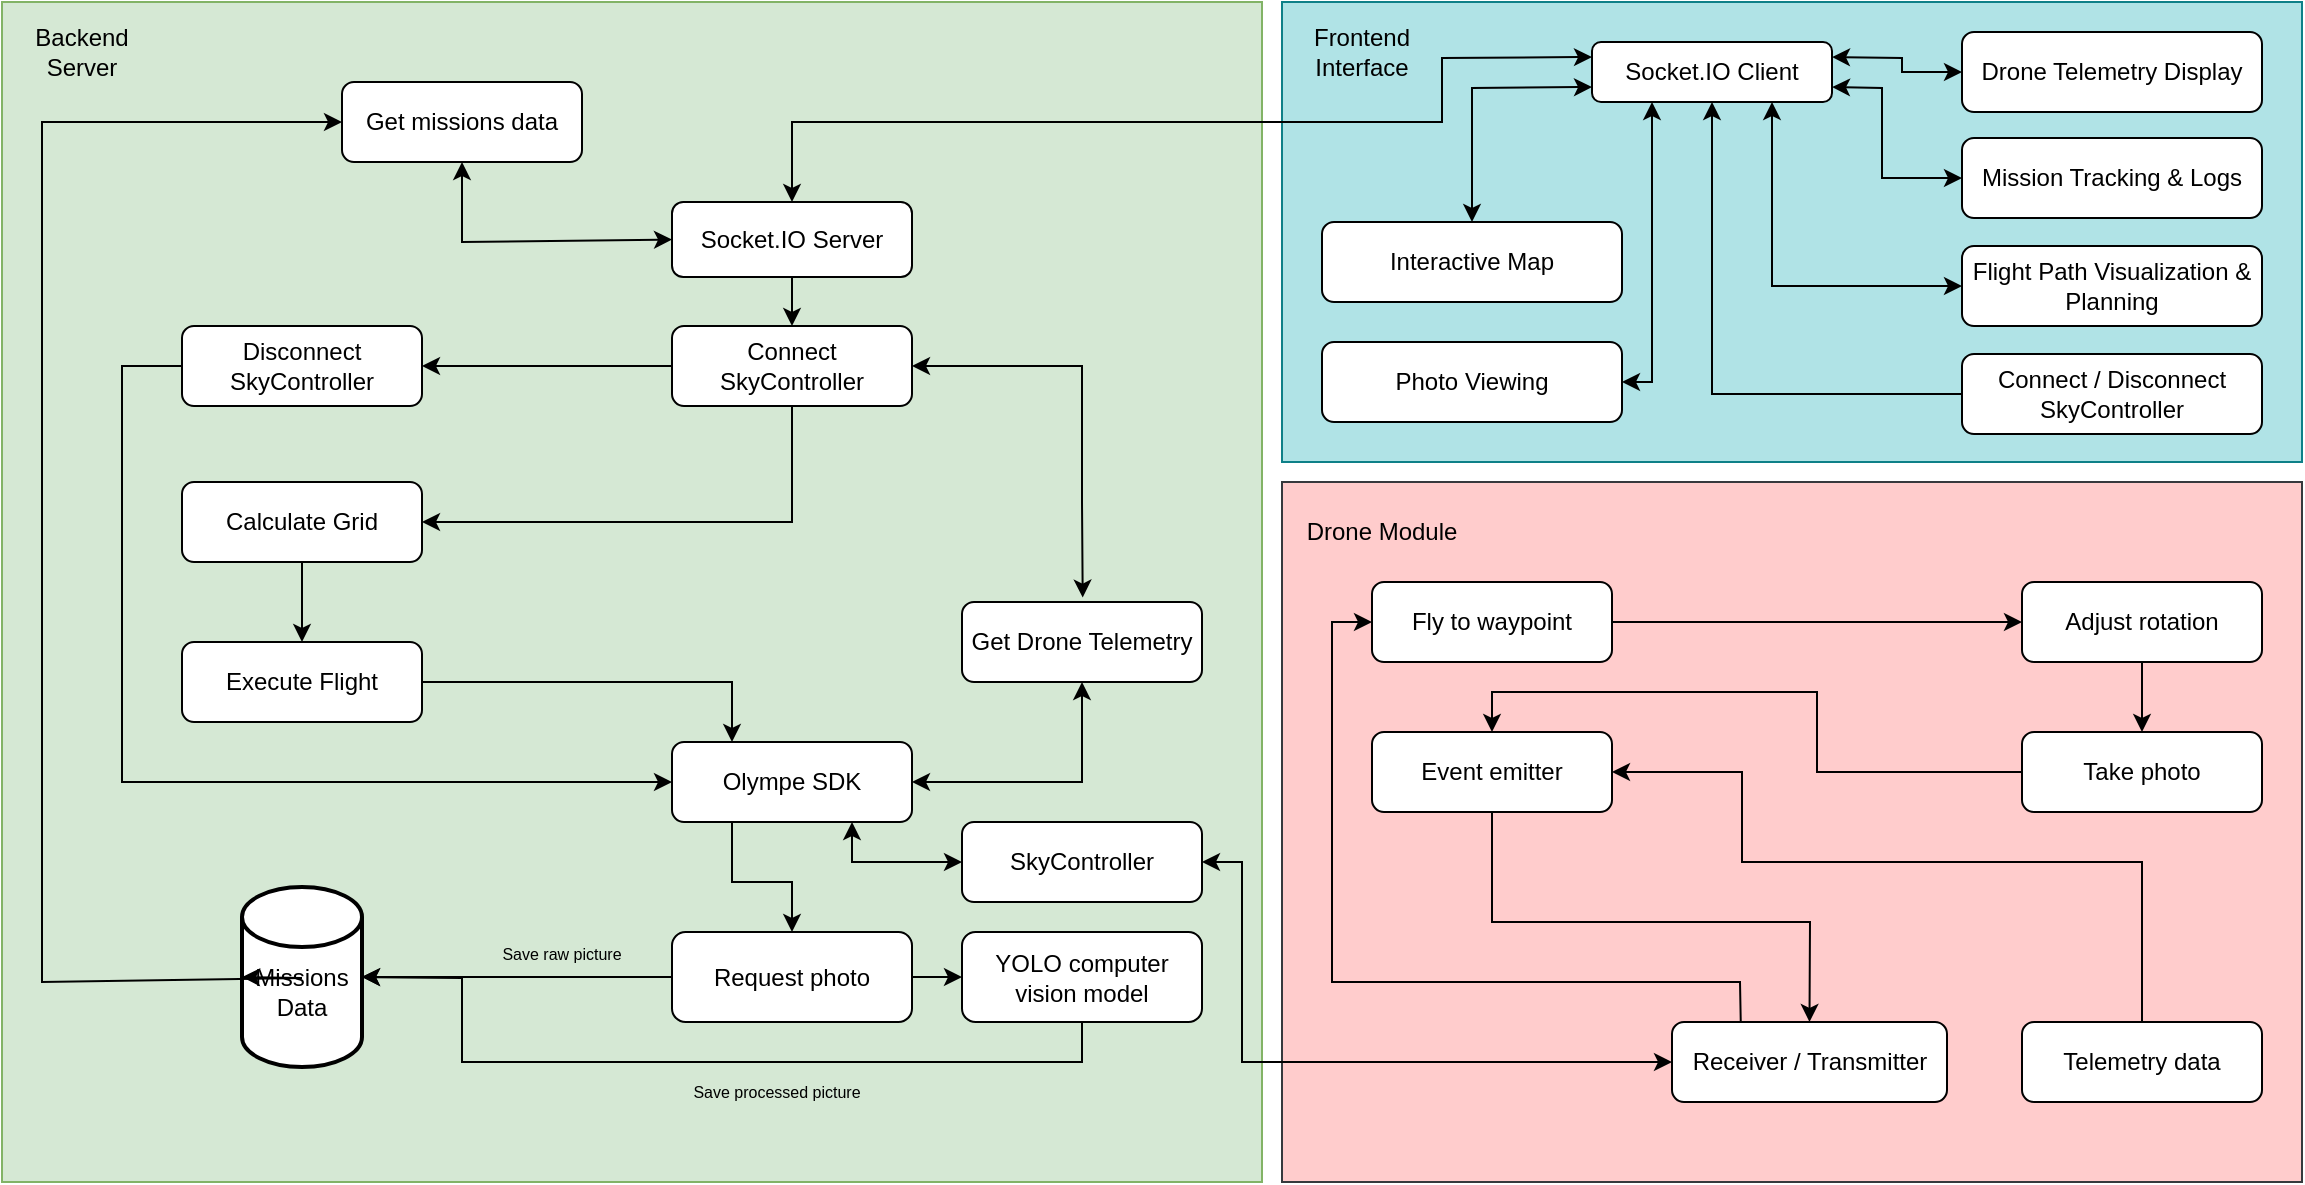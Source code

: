 <mxfile version="27.0.6">
  <diagram id="C5RBs43oDa-KdzZeNtuy" name="Page-1">
    <mxGraphModel dx="1663" dy="547" grid="1" gridSize="10" guides="1" tooltips="1" connect="1" arrows="1" fold="1" page="1" pageScale="1" pageWidth="827" pageHeight="1169" math="0" shadow="0">
      <root>
        <mxCell id="WIyWlLk6GJQsqaUBKTNV-0" />
        <mxCell id="WIyWlLk6GJQsqaUBKTNV-1" parent="WIyWlLk6GJQsqaUBKTNV-0" />
        <mxCell id="asMy0PvWTPp3YbjhJUl--8" value="" style="rounded=0;whiteSpace=wrap;html=1;fillColor=#b0e3e6;strokeColor=#0e8088;" parent="WIyWlLk6GJQsqaUBKTNV-1" vertex="1">
          <mxGeometry x="150" y="210" width="510" height="230" as="geometry" />
        </mxCell>
        <mxCell id="asMy0PvWTPp3YbjhJUl--15" value="" style="rounded=0;whiteSpace=wrap;html=1;fillColor=#d5e8d4;strokeColor=#82b366;labelBackgroundColor=none;" parent="WIyWlLk6GJQsqaUBKTNV-1" vertex="1">
          <mxGeometry x="-490" y="210" width="630" height="590" as="geometry" />
        </mxCell>
        <mxCell id="asMy0PvWTPp3YbjhJUl--16" value="" style="rounded=0;whiteSpace=wrap;html=1;fillColor=#ffcccc;strokeColor=#36393d;" parent="WIyWlLk6GJQsqaUBKTNV-1" vertex="1">
          <mxGeometry x="150" y="450" width="510" height="350" as="geometry" />
        </mxCell>
        <mxCell id="asMy0PvWTPp3YbjhJUl--17" value="Backend Server" style="text;html=1;align=center;verticalAlign=middle;whiteSpace=wrap;rounded=0;" parent="WIyWlLk6GJQsqaUBKTNV-1" vertex="1">
          <mxGeometry x="-490" y="210" width="80" height="50" as="geometry" />
        </mxCell>
        <mxCell id="asMy0PvWTPp3YbjhJUl--18" value="Frontend Interface" style="text;html=1;align=center;verticalAlign=middle;whiteSpace=wrap;rounded=0;" parent="WIyWlLk6GJQsqaUBKTNV-1" vertex="1">
          <mxGeometry x="150" y="210" width="80" height="50" as="geometry" />
        </mxCell>
        <mxCell id="asMy0PvWTPp3YbjhJUl--19" value="Drone Module" style="text;html=1;align=center;verticalAlign=middle;whiteSpace=wrap;rounded=0;" parent="WIyWlLk6GJQsqaUBKTNV-1" vertex="1">
          <mxGeometry x="160" y="450" width="80" height="50" as="geometry" />
        </mxCell>
        <mxCell id="asMy0PvWTPp3YbjhJUl--21" value="Socket.IO Client" style="rounded=1;whiteSpace=wrap;html=1;" parent="WIyWlLk6GJQsqaUBKTNV-1" vertex="1">
          <mxGeometry x="305" y="230" width="120" height="30" as="geometry" />
        </mxCell>
        <mxCell id="asMy0PvWTPp3YbjhJUl--23" value="" style="endArrow=classic;startArrow=classic;html=1;rounded=0;exitX=0.5;exitY=0;exitDx=0;exitDy=0;entryX=0;entryY=0.25;entryDx=0;entryDy=0;" parent="WIyWlLk6GJQsqaUBKTNV-1" source="asMy0PvWTPp3YbjhJUl--43" target="asMy0PvWTPp3YbjhJUl--21" edge="1">
          <mxGeometry width="50" height="50" relative="1" as="geometry">
            <mxPoint x="-35" y="245" as="sourcePoint" />
            <mxPoint x="70" y="330" as="targetPoint" />
            <Array as="points">
              <mxPoint x="-95" y="270" />
              <mxPoint x="100" y="270" />
              <mxPoint x="230" y="270" />
              <mxPoint x="230" y="238" />
            </Array>
          </mxGeometry>
        </mxCell>
        <mxCell id="asMy0PvWTPp3YbjhJUl--24" value="Photo Viewing" style="rounded=1;whiteSpace=wrap;html=1;" parent="WIyWlLk6GJQsqaUBKTNV-1" vertex="1">
          <mxGeometry x="170" y="380" width="150" height="40" as="geometry" />
        </mxCell>
        <mxCell id="asMy0PvWTPp3YbjhJUl--25" value="Mission Tracking &amp;amp; Logs" style="rounded=1;whiteSpace=wrap;html=1;" parent="WIyWlLk6GJQsqaUBKTNV-1" vertex="1">
          <mxGeometry x="490" y="278" width="150" height="40" as="geometry" />
        </mxCell>
        <mxCell id="asMy0PvWTPp3YbjhJUl--26" value="Drone Telemetry Display" style="rounded=1;whiteSpace=wrap;html=1;" parent="WIyWlLk6GJQsqaUBKTNV-1" vertex="1">
          <mxGeometry x="490" y="225" width="150" height="40" as="geometry" />
        </mxCell>
        <mxCell id="asMy0PvWTPp3YbjhJUl--27" value="Interactive Map" style="rounded=1;whiteSpace=wrap;html=1;" parent="WIyWlLk6GJQsqaUBKTNV-1" vertex="1">
          <mxGeometry x="170" y="320" width="150" height="40" as="geometry" />
        </mxCell>
        <mxCell id="asMy0PvWTPp3YbjhJUl--28" value="Flight Path Visualization &amp;amp; Planning" style="rounded=1;whiteSpace=wrap;html=1;" parent="WIyWlLk6GJQsqaUBKTNV-1" vertex="1">
          <mxGeometry x="490" y="332" width="150" height="40" as="geometry" />
        </mxCell>
        <mxCell id="asMy0PvWTPp3YbjhJUl--42" value="SkyController" style="rounded=1;whiteSpace=wrap;html=1;" parent="WIyWlLk6GJQsqaUBKTNV-1" vertex="1">
          <mxGeometry x="-10" y="620" width="120" height="40" as="geometry" />
        </mxCell>
        <mxCell id="GYYGo9g7cBHXduDntfi6-42" value="" style="edgeStyle=orthogonalEdgeStyle;rounded=0;orthogonalLoop=1;jettySize=auto;html=1;" edge="1" parent="WIyWlLk6GJQsqaUBKTNV-1" source="asMy0PvWTPp3YbjhJUl--43" target="GYYGo9g7cBHXduDntfi6-39">
          <mxGeometry relative="1" as="geometry" />
        </mxCell>
        <mxCell id="asMy0PvWTPp3YbjhJUl--43" value="Socket.IO Server" style="rounded=1;whiteSpace=wrap;html=1;" parent="WIyWlLk6GJQsqaUBKTNV-1" vertex="1">
          <mxGeometry x="-155" y="310" width="120" height="37.5" as="geometry" />
        </mxCell>
        <mxCell id="asMy0PvWTPp3YbjhJUl--48" value="&lt;div&gt;&lt;br&gt;&lt;/div&gt;&lt;div&gt;Missions Data&lt;/div&gt;" style="strokeWidth=2;html=1;shape=mxgraph.flowchart.database;whiteSpace=wrap;rounded=0;strokeColor=default;align=center;verticalAlign=middle;fontFamily=Helvetica;fontSize=12;fontColor=default;fillColor=default;" parent="WIyWlLk6GJQsqaUBKTNV-1" vertex="1">
          <mxGeometry x="-370" y="652.5" width="60" height="90" as="geometry" />
        </mxCell>
        <mxCell id="asMy0PvWTPp3YbjhJUl--63" value="Disconnect SkyController" style="rounded=1;whiteSpace=wrap;html=1;strokeColor=default;align=center;verticalAlign=middle;fontFamily=Helvetica;fontSize=12;fontColor=default;fillColor=default;" parent="WIyWlLk6GJQsqaUBKTNV-1" vertex="1">
          <mxGeometry x="-400" y="372" width="120" height="40" as="geometry" />
        </mxCell>
        <mxCell id="asMy0PvWTPp3YbjhJUl--64" value="&lt;div&gt;Olympe SDK&lt;/div&gt;" style="rounded=1;whiteSpace=wrap;html=1;strokeColor=default;align=center;verticalAlign=middle;fontFamily=Helvetica;fontSize=12;fontColor=default;fillColor=default;" parent="WIyWlLk6GJQsqaUBKTNV-1" vertex="1">
          <mxGeometry x="-155" y="580" width="120" height="40" as="geometry" />
        </mxCell>
        <mxCell id="asMy0PvWTPp3YbjhJUl--65" value="Get Drone Telemetry" style="rounded=1;whiteSpace=wrap;html=1;strokeColor=default;align=center;verticalAlign=middle;fontFamily=Helvetica;fontSize=12;fontColor=default;fillColor=default;" parent="WIyWlLk6GJQsqaUBKTNV-1" vertex="1">
          <mxGeometry x="-10" y="510" width="120" height="40" as="geometry" />
        </mxCell>
        <mxCell id="asMy0PvWTPp3YbjhJUl--141" value="" style="edgeStyle=orthogonalEdgeStyle;rounded=0;orthogonalLoop=1;jettySize=auto;html=1;fontFamily=Helvetica;fontSize=12;fontColor=default;" parent="WIyWlLk6GJQsqaUBKTNV-1" source="asMy0PvWTPp3YbjhJUl--66" target="asMy0PvWTPp3YbjhJUl--67" edge="1">
          <mxGeometry relative="1" as="geometry" />
        </mxCell>
        <mxCell id="asMy0PvWTPp3YbjhJUl--66" value="Calculate Grid" style="rounded=1;whiteSpace=wrap;html=1;strokeColor=default;align=center;verticalAlign=middle;fontFamily=Helvetica;fontSize=12;fontColor=default;fillColor=default;" parent="WIyWlLk6GJQsqaUBKTNV-1" vertex="1">
          <mxGeometry x="-400" y="450" width="120" height="40" as="geometry" />
        </mxCell>
        <mxCell id="asMy0PvWTPp3YbjhJUl--67" value="Execute Flight" style="rounded=1;whiteSpace=wrap;html=1;strokeColor=default;align=center;verticalAlign=middle;fontFamily=Helvetica;fontSize=12;fontColor=default;fillColor=default;" parent="WIyWlLk6GJQsqaUBKTNV-1" vertex="1">
          <mxGeometry x="-400" y="530" width="120" height="40" as="geometry" />
        </mxCell>
        <mxCell id="asMy0PvWTPp3YbjhJUl--82" value="" style="endArrow=classic;startArrow=classic;html=1;rounded=0;fontFamily=Helvetica;fontSize=12;fontColor=default;exitX=0.5;exitY=1;exitDx=0;exitDy=0;entryX=1;entryY=0.5;entryDx=0;entryDy=0;" parent="WIyWlLk6GJQsqaUBKTNV-1" source="asMy0PvWTPp3YbjhJUl--65" target="asMy0PvWTPp3YbjhJUl--64" edge="1">
          <mxGeometry width="50" height="50" relative="1" as="geometry">
            <mxPoint x="210" y="540" as="sourcePoint" />
            <mxPoint x="260" y="490" as="targetPoint" />
            <Array as="points">
              <mxPoint x="50" y="570" />
              <mxPoint x="50" y="600" />
            </Array>
          </mxGeometry>
        </mxCell>
        <mxCell id="asMy0PvWTPp3YbjhJUl--91" value="" style="edgeStyle=orthogonalEdgeStyle;rounded=0;orthogonalLoop=1;jettySize=auto;html=1;fontFamily=Helvetica;fontSize=12;fontColor=default;" parent="WIyWlLk6GJQsqaUBKTNV-1" source="asMy0PvWTPp3YbjhJUl--85" target="asMy0PvWTPp3YbjhJUl--86" edge="1">
          <mxGeometry relative="1" as="geometry" />
        </mxCell>
        <mxCell id="asMy0PvWTPp3YbjhJUl--85" value="Fly to waypoint" style="rounded=1;whiteSpace=wrap;html=1;strokeColor=default;align=center;verticalAlign=middle;fontFamily=Helvetica;fontSize=12;fontColor=default;fillColor=default;" parent="WIyWlLk6GJQsqaUBKTNV-1" vertex="1">
          <mxGeometry x="195" y="500" width="120" height="40" as="geometry" />
        </mxCell>
        <mxCell id="asMy0PvWTPp3YbjhJUl--92" value="" style="edgeStyle=orthogonalEdgeStyle;rounded=0;orthogonalLoop=1;jettySize=auto;html=1;fontFamily=Helvetica;fontSize=12;fontColor=default;" parent="WIyWlLk6GJQsqaUBKTNV-1" source="asMy0PvWTPp3YbjhJUl--86" target="asMy0PvWTPp3YbjhJUl--87" edge="1">
          <mxGeometry relative="1" as="geometry" />
        </mxCell>
        <mxCell id="asMy0PvWTPp3YbjhJUl--86" value="Adjust rotation" style="rounded=1;whiteSpace=wrap;html=1;strokeColor=default;align=center;verticalAlign=middle;fontFamily=Helvetica;fontSize=12;fontColor=default;fillColor=default;" parent="WIyWlLk6GJQsqaUBKTNV-1" vertex="1">
          <mxGeometry x="520" y="500" width="120" height="40" as="geometry" />
        </mxCell>
        <mxCell id="asMy0PvWTPp3YbjhJUl--93" value="" style="edgeStyle=orthogonalEdgeStyle;rounded=0;orthogonalLoop=1;jettySize=auto;html=1;fontFamily=Helvetica;fontSize=12;fontColor=default;entryX=0.5;entryY=0;entryDx=0;entryDy=0;" parent="WIyWlLk6GJQsqaUBKTNV-1" source="asMy0PvWTPp3YbjhJUl--87" target="asMy0PvWTPp3YbjhJUl--89" edge="1">
          <mxGeometry relative="1" as="geometry" />
        </mxCell>
        <mxCell id="asMy0PvWTPp3YbjhJUl--87" value="Take photo" style="rounded=1;whiteSpace=wrap;html=1;strokeColor=default;align=center;verticalAlign=middle;fontFamily=Helvetica;fontSize=12;fontColor=default;fillColor=default;" parent="WIyWlLk6GJQsqaUBKTNV-1" vertex="1">
          <mxGeometry x="520" y="575" width="120" height="40" as="geometry" />
        </mxCell>
        <mxCell id="asMy0PvWTPp3YbjhJUl--89" value="Event emitter" style="rounded=1;whiteSpace=wrap;html=1;strokeColor=default;align=center;verticalAlign=middle;fontFamily=Helvetica;fontSize=12;fontColor=default;fillColor=default;" parent="WIyWlLk6GJQsqaUBKTNV-1" vertex="1">
          <mxGeometry x="195" y="575" width="120" height="40" as="geometry" />
        </mxCell>
        <mxCell id="asMy0PvWTPp3YbjhJUl--98" value="" style="edgeStyle=orthogonalEdgeStyle;rounded=0;orthogonalLoop=1;jettySize=auto;html=1;fontFamily=Helvetica;fontSize=12;fontColor=default;entryX=1;entryY=0.5;entryDx=0;entryDy=0;entryPerimeter=0;" parent="WIyWlLk6GJQsqaUBKTNV-1" source="asMy0PvWTPp3YbjhJUl--97" target="asMy0PvWTPp3YbjhJUl--48" edge="1">
          <mxGeometry relative="1" as="geometry" />
        </mxCell>
        <mxCell id="asMy0PvWTPp3YbjhJUl--106" value="" style="edgeStyle=orthogonalEdgeStyle;rounded=0;orthogonalLoop=1;jettySize=auto;html=1;fontFamily=Helvetica;fontSize=12;fontColor=default;" parent="WIyWlLk6GJQsqaUBKTNV-1" source="asMy0PvWTPp3YbjhJUl--97" target="asMy0PvWTPp3YbjhJUl--105" edge="1">
          <mxGeometry relative="1" as="geometry" />
        </mxCell>
        <mxCell id="asMy0PvWTPp3YbjhJUl--97" value="Request photo" style="rounded=1;whiteSpace=wrap;html=1;strokeColor=default;align=center;verticalAlign=middle;fontFamily=Helvetica;fontSize=12;fontColor=default;fillColor=default;" parent="WIyWlLk6GJQsqaUBKTNV-1" vertex="1">
          <mxGeometry x="-155" y="675" width="120" height="45" as="geometry" />
        </mxCell>
        <mxCell id="asMy0PvWTPp3YbjhJUl--104" value="" style="endArrow=classic;html=1;rounded=0;fontFamily=Helvetica;fontSize=12;fontColor=default;exitX=0.25;exitY=1;exitDx=0;exitDy=0;entryX=0.5;entryY=0;entryDx=0;entryDy=0;" parent="WIyWlLk6GJQsqaUBKTNV-1" source="asMy0PvWTPp3YbjhJUl--64" target="asMy0PvWTPp3YbjhJUl--97" edge="1">
          <mxGeometry width="50" height="50" relative="1" as="geometry">
            <mxPoint x="210" y="730" as="sourcePoint" />
            <mxPoint x="260" y="680" as="targetPoint" />
            <Array as="points">
              <mxPoint x="-125" y="650" />
              <mxPoint x="-95" y="650" />
            </Array>
          </mxGeometry>
        </mxCell>
        <mxCell id="asMy0PvWTPp3YbjhJUl--105" value="YOLO computer vision model" style="rounded=1;whiteSpace=wrap;html=1;strokeColor=default;align=center;verticalAlign=middle;fontFamily=Helvetica;fontSize=12;fontColor=default;fillColor=default;" parent="WIyWlLk6GJQsqaUBKTNV-1" vertex="1">
          <mxGeometry x="-10" y="675" width="120" height="45" as="geometry" />
        </mxCell>
        <mxCell id="asMy0PvWTPp3YbjhJUl--109" value="" style="endArrow=classic;html=1;rounded=0;fontFamily=Helvetica;fontSize=12;fontColor=default;exitX=0.5;exitY=1;exitDx=0;exitDy=0;entryX=1;entryY=0.5;entryDx=0;entryDy=0;entryPerimeter=0;" parent="WIyWlLk6GJQsqaUBKTNV-1" source="asMy0PvWTPp3YbjhJUl--105" target="asMy0PvWTPp3YbjhJUl--48" edge="1">
          <mxGeometry width="50" height="50" relative="1" as="geometry">
            <mxPoint x="210" y="560" as="sourcePoint" />
            <mxPoint x="260" y="510" as="targetPoint" />
            <Array as="points">
              <mxPoint x="50" y="740" />
              <mxPoint x="-170" y="740" />
              <mxPoint x="-210" y="740" />
              <mxPoint x="-260" y="740" />
              <mxPoint x="-260" y="698" />
            </Array>
          </mxGeometry>
        </mxCell>
        <mxCell id="asMy0PvWTPp3YbjhJUl--110" value="&lt;div style=&quot;line-height: 60%;&quot;&gt;&lt;font style=&quot;font-size: 8px; line-height: 60%;&quot;&gt;Save raw picture&lt;/font&gt;&lt;/div&gt;" style="text;html=1;align=center;verticalAlign=middle;whiteSpace=wrap;rounded=0;fontFamily=Helvetica;fontSize=12;fontColor=default;" parent="WIyWlLk6GJQsqaUBKTNV-1" vertex="1">
          <mxGeometry x="-250" y="670" width="80" height="30" as="geometry" />
        </mxCell>
        <mxCell id="asMy0PvWTPp3YbjhJUl--112" value="&lt;div style=&quot;line-height: 60%;&quot;&gt;&lt;div&gt;&lt;font style=&quot;font-size: 8px; line-height: 60%;&quot;&gt;Save processed picture&lt;/font&gt;&lt;/div&gt;&lt;/div&gt;" style="text;html=1;align=center;verticalAlign=middle;whiteSpace=wrap;rounded=0;fontFamily=Helvetica;fontSize=12;fontColor=default;" parent="WIyWlLk6GJQsqaUBKTNV-1" vertex="1">
          <mxGeometry x="-155" y="738.5" width="105" height="30" as="geometry" />
        </mxCell>
        <mxCell id="asMy0PvWTPp3YbjhJUl--118" value="Get missions data" style="rounded=1;whiteSpace=wrap;html=1;strokeColor=default;align=center;verticalAlign=middle;fontFamily=Helvetica;fontSize=12;fontColor=default;fillColor=default;" parent="WIyWlLk6GJQsqaUBKTNV-1" vertex="1">
          <mxGeometry x="-320" y="250" width="120" height="40" as="geometry" />
        </mxCell>
        <mxCell id="asMy0PvWTPp3YbjhJUl--120" value="" style="endArrow=classic;startArrow=classic;html=1;rounded=0;fontFamily=Helvetica;fontSize=12;fontColor=default;entryX=0;entryY=0.5;entryDx=0;entryDy=0;exitX=0;exitY=0.5;exitDx=0;exitDy=0;exitPerimeter=0;" parent="WIyWlLk6GJQsqaUBKTNV-1" source="asMy0PvWTPp3YbjhJUl--48" target="asMy0PvWTPp3YbjhJUl--118" edge="1">
          <mxGeometry width="50" height="50" relative="1" as="geometry">
            <mxPoint x="170" y="540" as="sourcePoint" />
            <mxPoint x="220" y="490" as="targetPoint" />
            <Array as="points">
              <mxPoint x="-340" y="698" />
              <mxPoint x="-470" y="700" />
              <mxPoint x="-470" y="285" />
              <mxPoint x="-470" y="270" />
            </Array>
          </mxGeometry>
        </mxCell>
        <mxCell id="asMy0PvWTPp3YbjhJUl--125" value="" style="endArrow=classic;startArrow=classic;html=1;rounded=0;fontFamily=Helvetica;fontSize=12;fontColor=default;exitX=0.5;exitY=1;exitDx=0;exitDy=0;entryX=0;entryY=0.5;entryDx=0;entryDy=0;" parent="WIyWlLk6GJQsqaUBKTNV-1" source="asMy0PvWTPp3YbjhJUl--118" target="asMy0PvWTPp3YbjhJUl--43" edge="1">
          <mxGeometry width="50" height="50" relative="1" as="geometry">
            <mxPoint x="170" y="540" as="sourcePoint" />
            <mxPoint x="220" y="490" as="targetPoint" />
            <Array as="points">
              <mxPoint x="-260" y="320" />
              <mxPoint x="-260" y="330" />
            </Array>
          </mxGeometry>
        </mxCell>
        <mxCell id="asMy0PvWTPp3YbjhJUl--130" value="" style="endArrow=classic;startArrow=classic;html=1;rounded=0;fontFamily=Helvetica;fontSize=12;fontColor=default;exitX=0.5;exitY=0;exitDx=0;exitDy=0;entryX=0;entryY=0.75;entryDx=0;entryDy=0;" parent="WIyWlLk6GJQsqaUBKTNV-1" source="asMy0PvWTPp3YbjhJUl--27" target="asMy0PvWTPp3YbjhJUl--21" edge="1">
          <mxGeometry width="50" height="50" relative="1" as="geometry">
            <mxPoint x="170" y="540" as="sourcePoint" />
            <mxPoint x="220" y="490" as="targetPoint" />
            <Array as="points">
              <mxPoint x="245" y="300" />
              <mxPoint x="245" y="253" />
            </Array>
          </mxGeometry>
        </mxCell>
        <mxCell id="asMy0PvWTPp3YbjhJUl--132" value="" style="endArrow=classic;startArrow=classic;html=1;rounded=0;fontFamily=Helvetica;fontSize=12;fontColor=default;exitX=1;exitY=0.75;exitDx=0;exitDy=0;entryX=0;entryY=0.5;entryDx=0;entryDy=0;" parent="WIyWlLk6GJQsqaUBKTNV-1" source="asMy0PvWTPp3YbjhJUl--21" target="asMy0PvWTPp3YbjhJUl--25" edge="1">
          <mxGeometry width="50" height="50" relative="1" as="geometry">
            <mxPoint x="435" y="255" as="sourcePoint" />
            <mxPoint x="480" y="255" as="targetPoint" />
            <Array as="points">
              <mxPoint x="450" y="253" />
              <mxPoint x="450" y="298" />
            </Array>
          </mxGeometry>
        </mxCell>
        <mxCell id="asMy0PvWTPp3YbjhJUl--133" value="" style="endArrow=classic;startArrow=classic;html=1;rounded=0;fontFamily=Helvetica;fontSize=12;fontColor=default;exitX=0.75;exitY=1;exitDx=0;exitDy=0;entryX=0;entryY=0.5;entryDx=0;entryDy=0;" parent="WIyWlLk6GJQsqaUBKTNV-1" source="asMy0PvWTPp3YbjhJUl--21" target="asMy0PvWTPp3YbjhJUl--28" edge="1">
          <mxGeometry width="50" height="50" relative="1" as="geometry">
            <mxPoint x="405" y="270" as="sourcePoint" />
            <mxPoint x="480" y="307" as="targetPoint" />
            <Array as="points">
              <mxPoint x="395" y="352" />
            </Array>
          </mxGeometry>
        </mxCell>
        <mxCell id="asMy0PvWTPp3YbjhJUl--136" value="" style="endArrow=classic;startArrow=classic;html=1;rounded=0;fontFamily=Helvetica;fontSize=12;fontColor=default;exitX=1;exitY=0.5;exitDx=0;exitDy=0;entryX=0.25;entryY=1;entryDx=0;entryDy=0;" parent="WIyWlLk6GJQsqaUBKTNV-1" source="asMy0PvWTPp3YbjhJUl--24" target="asMy0PvWTPp3YbjhJUl--21" edge="1">
          <mxGeometry width="50" height="50" relative="1" as="geometry">
            <mxPoint x="170" y="540" as="sourcePoint" />
            <mxPoint x="220" y="490" as="targetPoint" />
            <Array as="points">
              <mxPoint x="335" y="400" />
            </Array>
          </mxGeometry>
        </mxCell>
        <mxCell id="GYYGo9g7cBHXduDntfi6-3" value="Telemetry data" style="rounded=1;whiteSpace=wrap;html=1;strokeColor=default;align=center;verticalAlign=middle;fontFamily=Helvetica;fontSize=12;fontColor=default;fillColor=default;" vertex="1" parent="WIyWlLk6GJQsqaUBKTNV-1">
          <mxGeometry x="520" y="720" width="120" height="40" as="geometry" />
        </mxCell>
        <mxCell id="GYYGo9g7cBHXduDntfi6-5" value="Receiver / Transmitter" style="rounded=1;whiteSpace=wrap;html=1;strokeColor=default;align=center;verticalAlign=middle;fontFamily=Helvetica;fontSize=12;fontColor=default;fillColor=default;" vertex="1" parent="WIyWlLk6GJQsqaUBKTNV-1">
          <mxGeometry x="345" y="720" width="137.5" height="40" as="geometry" />
        </mxCell>
        <mxCell id="GYYGo9g7cBHXduDntfi6-7" value="" style="endArrow=classic;startArrow=classic;html=1;rounded=0;exitX=1;exitY=0.5;exitDx=0;exitDy=0;entryX=0;entryY=0.5;entryDx=0;entryDy=0;" edge="1" parent="WIyWlLk6GJQsqaUBKTNV-1" source="asMy0PvWTPp3YbjhJUl--42" target="GYYGo9g7cBHXduDntfi6-5">
          <mxGeometry width="50" height="50" relative="1" as="geometry">
            <mxPoint x="200" y="600" as="sourcePoint" />
            <mxPoint x="250" y="550" as="targetPoint" />
            <Array as="points">
              <mxPoint x="130" y="640" />
              <mxPoint x="130" y="740" />
            </Array>
          </mxGeometry>
        </mxCell>
        <mxCell id="GYYGo9g7cBHXduDntfi6-8" value="" style="endArrow=classic;html=1;rounded=0;exitX=0.25;exitY=0;exitDx=0;exitDy=0;entryX=0;entryY=0.5;entryDx=0;entryDy=0;" edge="1" parent="WIyWlLk6GJQsqaUBKTNV-1" source="GYYGo9g7cBHXduDntfi6-5" target="asMy0PvWTPp3YbjhJUl--85">
          <mxGeometry width="50" height="50" relative="1" as="geometry">
            <mxPoint x="215" y="595" as="sourcePoint" />
            <mxPoint x="265" y="545" as="targetPoint" />
            <Array as="points">
              <mxPoint x="379" y="700" />
              <mxPoint x="175" y="700" />
              <mxPoint x="175" y="520" />
            </Array>
          </mxGeometry>
        </mxCell>
        <mxCell id="GYYGo9g7cBHXduDntfi6-17" value="" style="endArrow=classic;startArrow=classic;html=1;rounded=0;exitX=0.75;exitY=1;exitDx=0;exitDy=0;entryX=0;entryY=0.5;entryDx=0;entryDy=0;" edge="1" parent="WIyWlLk6GJQsqaUBKTNV-1" source="asMy0PvWTPp3YbjhJUl--64" target="asMy0PvWTPp3YbjhJUl--42">
          <mxGeometry width="50" height="50" relative="1" as="geometry">
            <mxPoint x="90" y="460" as="sourcePoint" />
            <mxPoint x="140" y="410" as="targetPoint" />
            <Array as="points">
              <mxPoint x="-65" y="640" />
            </Array>
          </mxGeometry>
        </mxCell>
        <mxCell id="GYYGo9g7cBHXduDntfi6-19" value="Connect / Disconnect SkyController" style="rounded=1;whiteSpace=wrap;html=1;" vertex="1" parent="WIyWlLk6GJQsqaUBKTNV-1">
          <mxGeometry x="490" y="386" width="150" height="40" as="geometry" />
        </mxCell>
        <mxCell id="GYYGo9g7cBHXduDntfi6-21" value="" style="endArrow=classic;html=1;rounded=0;exitX=0;exitY=0.5;exitDx=0;exitDy=0;entryX=0.5;entryY=1;entryDx=0;entryDy=0;" edge="1" parent="WIyWlLk6GJQsqaUBKTNV-1" source="GYYGo9g7cBHXduDntfi6-19" target="asMy0PvWTPp3YbjhJUl--21">
          <mxGeometry width="50" height="50" relative="1" as="geometry">
            <mxPoint x="160" y="460" as="sourcePoint" />
            <mxPoint x="210" y="410" as="targetPoint" />
            <Array as="points">
              <mxPoint x="365" y="406" />
            </Array>
          </mxGeometry>
        </mxCell>
        <mxCell id="GYYGo9g7cBHXduDntfi6-22" value="" style="endArrow=classic;startArrow=classic;html=1;rounded=0;exitX=0;exitY=0.5;exitDx=0;exitDy=0;entryX=1;entryY=0.25;entryDx=0;entryDy=0;" edge="1" parent="WIyWlLk6GJQsqaUBKTNV-1" source="asMy0PvWTPp3YbjhJUl--26" target="asMy0PvWTPp3YbjhJUl--21">
          <mxGeometry width="50" height="50" relative="1" as="geometry">
            <mxPoint x="220" y="570" as="sourcePoint" />
            <mxPoint x="270" y="520" as="targetPoint" />
            <Array as="points">
              <mxPoint x="460" y="245" />
              <mxPoint x="460" y="238" />
            </Array>
          </mxGeometry>
        </mxCell>
        <mxCell id="GYYGo9g7cBHXduDntfi6-27" value="" style="endArrow=classic;html=1;rounded=0;exitX=0;exitY=0.5;exitDx=0;exitDy=0;entryX=0;entryY=0.5;entryDx=0;entryDy=0;" edge="1" parent="WIyWlLk6GJQsqaUBKTNV-1" source="asMy0PvWTPp3YbjhJUl--63" target="asMy0PvWTPp3YbjhJUl--64">
          <mxGeometry width="50" height="50" relative="1" as="geometry">
            <mxPoint x="-60" y="540" as="sourcePoint" />
            <mxPoint x="-10" y="490" as="targetPoint" />
            <Array as="points">
              <mxPoint x="-430" y="392" />
              <mxPoint x="-430" y="440" />
              <mxPoint x="-430" y="590" />
              <mxPoint x="-430" y="600" />
            </Array>
          </mxGeometry>
        </mxCell>
        <mxCell id="GYYGo9g7cBHXduDntfi6-32" value="" style="endArrow=classic;html=1;rounded=0;exitX=1;exitY=0.5;exitDx=0;exitDy=0;entryX=0.25;entryY=0;entryDx=0;entryDy=0;" edge="1" parent="WIyWlLk6GJQsqaUBKTNV-1" source="asMy0PvWTPp3YbjhJUl--67" target="asMy0PvWTPp3YbjhJUl--64">
          <mxGeometry width="50" height="50" relative="1" as="geometry">
            <mxPoint x="-30" y="540" as="sourcePoint" />
            <mxPoint x="20" y="490" as="targetPoint" />
            <Array as="points">
              <mxPoint x="-125" y="550" />
            </Array>
          </mxGeometry>
        </mxCell>
        <mxCell id="GYYGo9g7cBHXduDntfi6-39" value="Connect SkyController" style="rounded=1;whiteSpace=wrap;html=1;strokeColor=default;align=center;verticalAlign=middle;fontFamily=Helvetica;fontSize=12;fontColor=default;fillColor=default;" vertex="1" parent="WIyWlLk6GJQsqaUBKTNV-1">
          <mxGeometry x="-155" y="372" width="120" height="40" as="geometry" />
        </mxCell>
        <mxCell id="GYYGo9g7cBHXduDntfi6-40" value="" style="endArrow=classic;html=1;rounded=0;exitX=0.5;exitY=1;exitDx=0;exitDy=0;entryX=1;entryY=0.5;entryDx=0;entryDy=0;" edge="1" parent="WIyWlLk6GJQsqaUBKTNV-1" source="GYYGo9g7cBHXduDntfi6-39" target="asMy0PvWTPp3YbjhJUl--66">
          <mxGeometry width="50" height="50" relative="1" as="geometry">
            <mxPoint x="-90" y="540" as="sourcePoint" />
            <mxPoint x="-40" y="490" as="targetPoint" />
            <Array as="points">
              <mxPoint x="-95" y="470" />
            </Array>
          </mxGeometry>
        </mxCell>
        <mxCell id="GYYGo9g7cBHXduDntfi6-41" value="" style="endArrow=classic;html=1;rounded=0;exitX=0;exitY=0.5;exitDx=0;exitDy=0;entryX=1;entryY=0.5;entryDx=0;entryDy=0;" edge="1" parent="WIyWlLk6GJQsqaUBKTNV-1" source="GYYGo9g7cBHXduDntfi6-39" target="asMy0PvWTPp3YbjhJUl--63">
          <mxGeometry width="50" height="50" relative="1" as="geometry">
            <mxPoint x="-90" y="540" as="sourcePoint" />
            <mxPoint x="-40" y="490" as="targetPoint" />
          </mxGeometry>
        </mxCell>
        <mxCell id="GYYGo9g7cBHXduDntfi6-56" value="" style="endArrow=classic;startArrow=classic;html=1;rounded=0;exitX=1;exitY=0.5;exitDx=0;exitDy=0;entryX=0.503;entryY=-0.055;entryDx=0;entryDy=0;entryPerimeter=0;" edge="1" parent="WIyWlLk6GJQsqaUBKTNV-1" source="GYYGo9g7cBHXduDntfi6-39" target="asMy0PvWTPp3YbjhJUl--65">
          <mxGeometry width="50" height="50" relative="1" as="geometry">
            <mxPoint x="-10" y="500" as="sourcePoint" />
            <mxPoint x="40" y="450" as="targetPoint" />
            <Array as="points">
              <mxPoint x="50" y="392" />
              <mxPoint x="50" y="460" />
            </Array>
          </mxGeometry>
        </mxCell>
        <mxCell id="GYYGo9g7cBHXduDntfi6-57" value="" style="endArrow=classic;html=1;rounded=0;exitX=0.5;exitY=0;exitDx=0;exitDy=0;entryX=1;entryY=0.5;entryDx=0;entryDy=0;" edge="1" parent="WIyWlLk6GJQsqaUBKTNV-1" source="GYYGo9g7cBHXduDntfi6-3" target="asMy0PvWTPp3YbjhJUl--89">
          <mxGeometry width="50" height="50" relative="1" as="geometry">
            <mxPoint x="290" y="560" as="sourcePoint" />
            <mxPoint x="340" y="510" as="targetPoint" />
            <Array as="points">
              <mxPoint x="580" y="640" />
              <mxPoint x="380" y="640" />
              <mxPoint x="380" y="595" />
            </Array>
          </mxGeometry>
        </mxCell>
        <mxCell id="GYYGo9g7cBHXduDntfi6-58" value="" style="endArrow=classic;html=1;rounded=0;exitX=0.5;exitY=1;exitDx=0;exitDy=0;entryX=0.5;entryY=0;entryDx=0;entryDy=0;" edge="1" parent="WIyWlLk6GJQsqaUBKTNV-1" source="asMy0PvWTPp3YbjhJUl--89" target="GYYGo9g7cBHXduDntfi6-5">
          <mxGeometry width="50" height="50" relative="1" as="geometry">
            <mxPoint x="290" y="560" as="sourcePoint" />
            <mxPoint x="340" y="510" as="targetPoint" />
            <Array as="points">
              <mxPoint x="255" y="650" />
              <mxPoint x="255" y="670" />
              <mxPoint x="414" y="670" />
            </Array>
          </mxGeometry>
        </mxCell>
      </root>
    </mxGraphModel>
  </diagram>
</mxfile>
